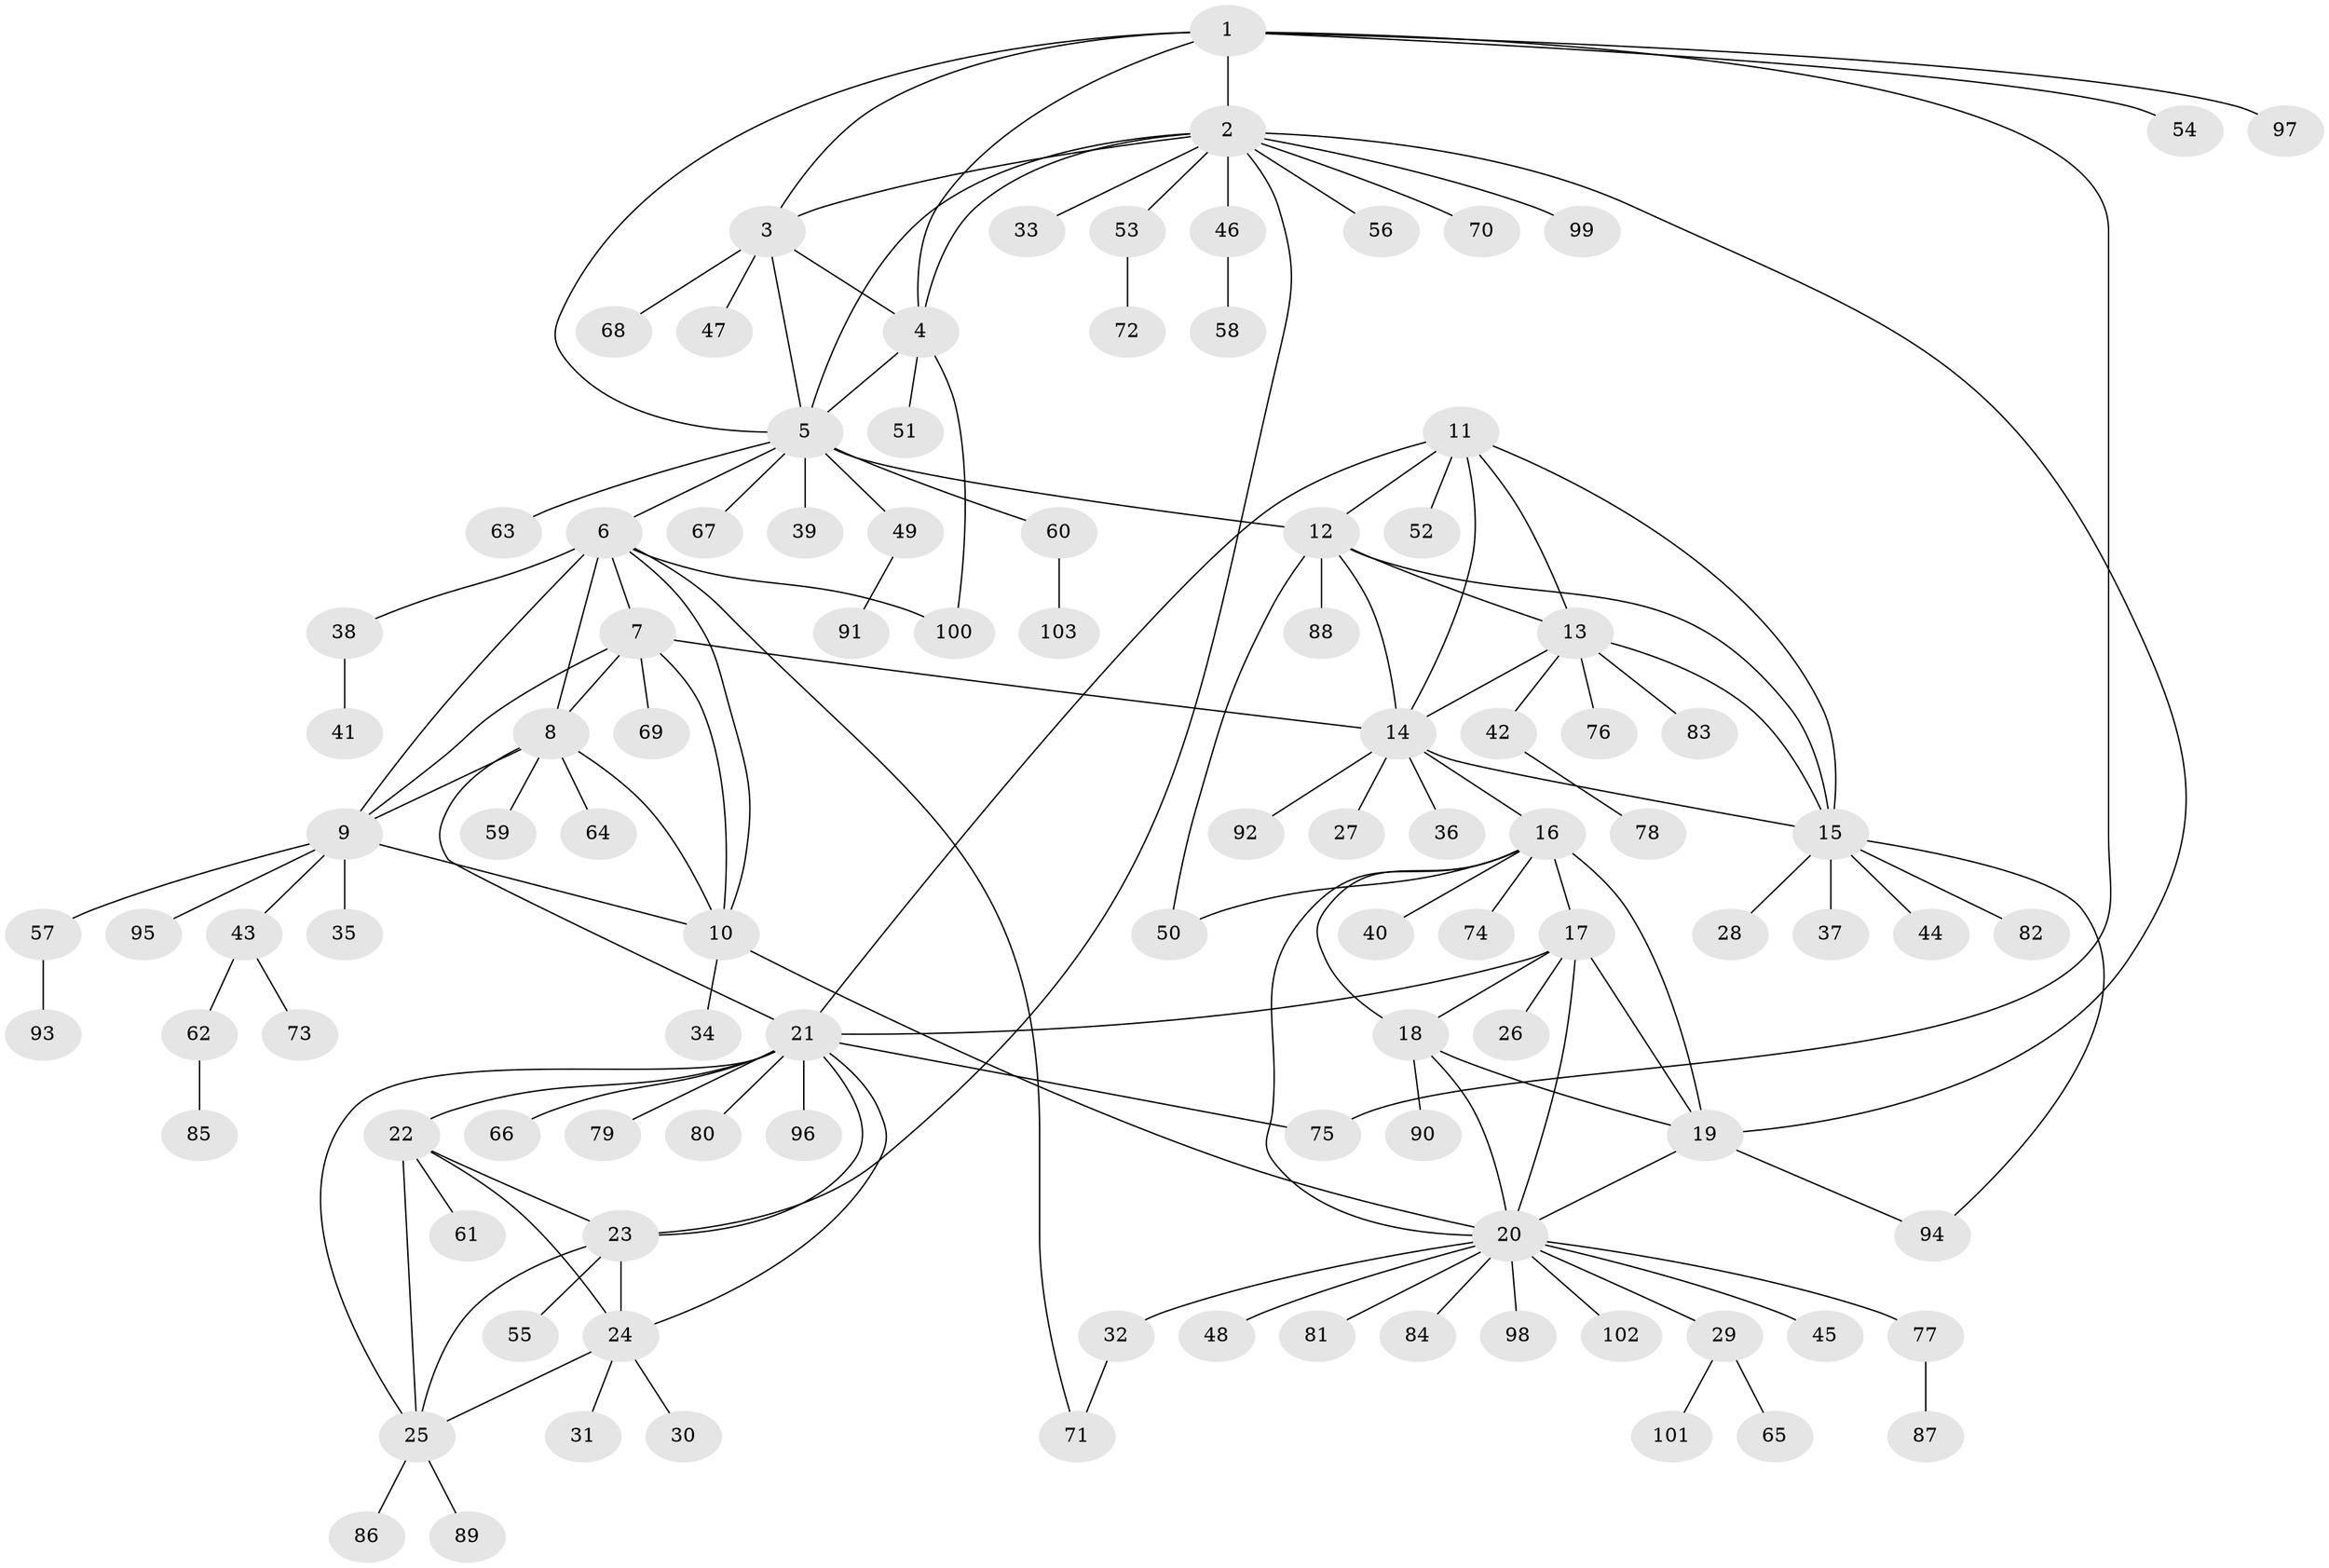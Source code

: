 // Generated by graph-tools (version 1.1) at 2025/26/03/09/25 03:26:44]
// undirected, 103 vertices, 143 edges
graph export_dot {
graph [start="1"]
  node [color=gray90,style=filled];
  1;
  2;
  3;
  4;
  5;
  6;
  7;
  8;
  9;
  10;
  11;
  12;
  13;
  14;
  15;
  16;
  17;
  18;
  19;
  20;
  21;
  22;
  23;
  24;
  25;
  26;
  27;
  28;
  29;
  30;
  31;
  32;
  33;
  34;
  35;
  36;
  37;
  38;
  39;
  40;
  41;
  42;
  43;
  44;
  45;
  46;
  47;
  48;
  49;
  50;
  51;
  52;
  53;
  54;
  55;
  56;
  57;
  58;
  59;
  60;
  61;
  62;
  63;
  64;
  65;
  66;
  67;
  68;
  69;
  70;
  71;
  72;
  73;
  74;
  75;
  76;
  77;
  78;
  79;
  80;
  81;
  82;
  83;
  84;
  85;
  86;
  87;
  88;
  89;
  90;
  91;
  92;
  93;
  94;
  95;
  96;
  97;
  98;
  99;
  100;
  101;
  102;
  103;
  1 -- 2;
  1 -- 3;
  1 -- 4;
  1 -- 5;
  1 -- 54;
  1 -- 75;
  1 -- 97;
  2 -- 3;
  2 -- 4;
  2 -- 5;
  2 -- 19;
  2 -- 23;
  2 -- 33;
  2 -- 46;
  2 -- 53;
  2 -- 56;
  2 -- 70;
  2 -- 99;
  3 -- 4;
  3 -- 5;
  3 -- 47;
  3 -- 68;
  4 -- 5;
  4 -- 51;
  4 -- 100;
  5 -- 6;
  5 -- 12;
  5 -- 39;
  5 -- 49;
  5 -- 60;
  5 -- 63;
  5 -- 67;
  6 -- 7;
  6 -- 8;
  6 -- 9;
  6 -- 10;
  6 -- 38;
  6 -- 71;
  6 -- 100;
  7 -- 8;
  7 -- 9;
  7 -- 10;
  7 -- 14;
  7 -- 69;
  8 -- 9;
  8 -- 10;
  8 -- 21;
  8 -- 59;
  8 -- 64;
  9 -- 10;
  9 -- 35;
  9 -- 43;
  9 -- 57;
  9 -- 95;
  10 -- 20;
  10 -- 34;
  11 -- 12;
  11 -- 13;
  11 -- 14;
  11 -- 15;
  11 -- 21;
  11 -- 52;
  12 -- 13;
  12 -- 14;
  12 -- 15;
  12 -- 50;
  12 -- 88;
  13 -- 14;
  13 -- 15;
  13 -- 42;
  13 -- 76;
  13 -- 83;
  14 -- 15;
  14 -- 16;
  14 -- 27;
  14 -- 36;
  14 -- 92;
  15 -- 28;
  15 -- 37;
  15 -- 44;
  15 -- 82;
  15 -- 94;
  16 -- 17;
  16 -- 18;
  16 -- 19;
  16 -- 20;
  16 -- 40;
  16 -- 50;
  16 -- 74;
  17 -- 18;
  17 -- 19;
  17 -- 20;
  17 -- 21;
  17 -- 26;
  18 -- 19;
  18 -- 20;
  18 -- 90;
  19 -- 20;
  19 -- 94;
  20 -- 29;
  20 -- 32;
  20 -- 45;
  20 -- 48;
  20 -- 77;
  20 -- 81;
  20 -- 84;
  20 -- 98;
  20 -- 102;
  21 -- 22;
  21 -- 23;
  21 -- 24;
  21 -- 25;
  21 -- 66;
  21 -- 75;
  21 -- 79;
  21 -- 80;
  21 -- 96;
  22 -- 23;
  22 -- 24;
  22 -- 25;
  22 -- 61;
  23 -- 24;
  23 -- 25;
  23 -- 55;
  24 -- 25;
  24 -- 30;
  24 -- 31;
  25 -- 86;
  25 -- 89;
  29 -- 65;
  29 -- 101;
  32 -- 71;
  38 -- 41;
  42 -- 78;
  43 -- 62;
  43 -- 73;
  46 -- 58;
  49 -- 91;
  53 -- 72;
  57 -- 93;
  60 -- 103;
  62 -- 85;
  77 -- 87;
}
